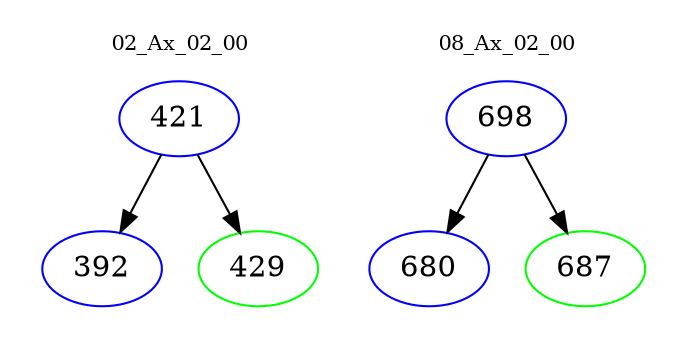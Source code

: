 digraph{
subgraph cluster_0 {
color = white
label = "02_Ax_02_00";
fontsize=10;
T0_421 [label="421", color="blue"]
T0_421 -> T0_392 [color="black"]
T0_392 [label="392", color="blue"]
T0_421 -> T0_429 [color="black"]
T0_429 [label="429", color="green"]
}
subgraph cluster_1 {
color = white
label = "08_Ax_02_00";
fontsize=10;
T1_698 [label="698", color="blue"]
T1_698 -> T1_680 [color="black"]
T1_680 [label="680", color="blue"]
T1_698 -> T1_687 [color="black"]
T1_687 [label="687", color="green"]
}
}
